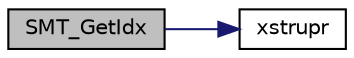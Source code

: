 digraph "SMT_GetIdx"
{
  edge [fontname="Helvetica",fontsize="10",labelfontname="Helvetica",labelfontsize="10"];
  node [fontname="Helvetica",fontsize="10",shape=record];
  rankdir="LR";
  Node1 [label="SMT_GetIdx",height=0.2,width=0.4,color="black", fillcolor="grey75", style="filled", fontcolor="black"];
  Node1 -> Node2 [color="midnightblue",fontsize="10",style="solid",fontname="Helvetica"];
  Node2 [label="xstrupr",height=0.2,width=0.4,color="black", fillcolor="white", style="filled",URL="$fof__ansi_8h.html#a597515502edd92634b421f7f86824375"];
}
